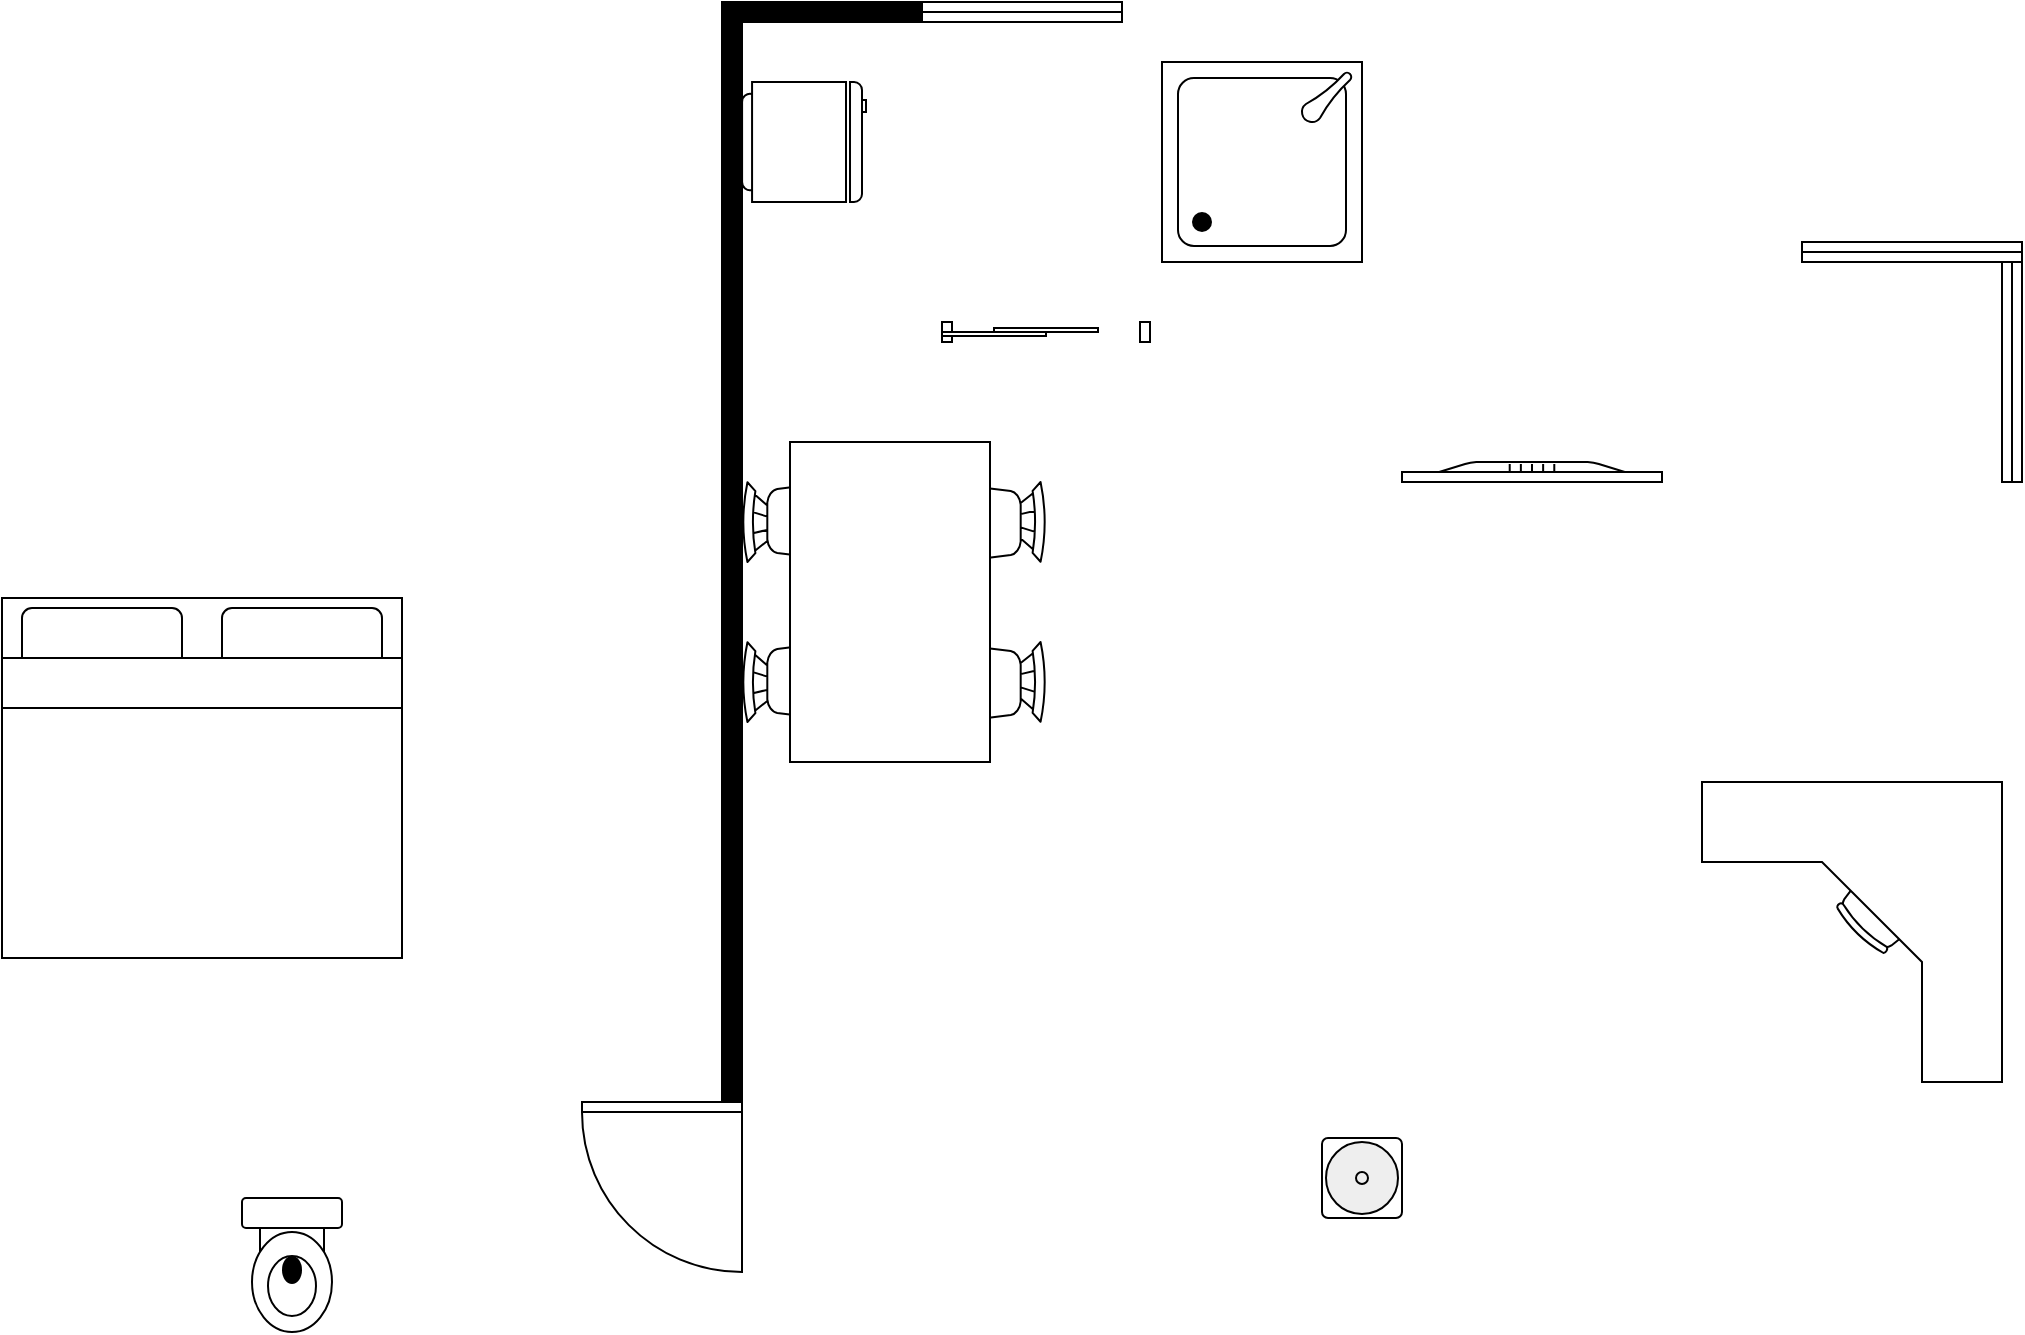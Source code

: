 <mxfile version="18.0.4" type="device" pages="2"><diagram id="E38e8dC8TsUDCVYjy-sq" name="第 1 页"><mxGraphModel dx="1929" dy="2034" grid="1" gridSize="10" guides="1" tooltips="1" connect="1" arrows="1" fold="1" page="1" pageScale="1" pageWidth="827" pageHeight="1169" math="0" shadow="0"><root><mxCell id="0"/><mxCell id="1" parent="0"/><mxCell id="Z9cHT09etPH8EI0LjQQW-15" value="" style="verticalLabelPosition=bottom;html=1;verticalAlign=top;align=center;shape=mxgraph.floorplan.wallCorner;fillColor=#000000;" vertex="1" parent="1"><mxGeometry x="280" y="-80" width="100" height="100" as="geometry"/></mxCell><mxCell id="Z9cHT09etPH8EI0LjQQW-16" value="" style="verticalLabelPosition=bottom;html=1;verticalAlign=top;align=center;shape=mxgraph.floorplan.wall;fillColor=#000000;direction=south;" vertex="1" parent="1"><mxGeometry x="280" y="20" width="10" height="450" as="geometry"/></mxCell><mxCell id="Z9cHT09etPH8EI0LjQQW-17" value="" style="verticalLabelPosition=bottom;html=1;verticalAlign=top;align=center;shape=mxgraph.floorplan.doorRight;aspect=fixed;" vertex="1" parent="1"><mxGeometry x="210" y="470" width="80" height="85" as="geometry"/></mxCell><mxCell id="Z9cHT09etPH8EI0LjQQW-18" value="" style="verticalLabelPosition=bottom;html=1;verticalAlign=top;align=center;shape=mxgraph.floorplan.window;" vertex="1" parent="1"><mxGeometry x="380" y="-80" width="100" height="10" as="geometry"/></mxCell><mxCell id="Z9cHT09etPH8EI0LjQQW-20" value="" style="verticalLabelPosition=bottom;html=1;verticalAlign=top;align=center;shape=mxgraph.floorplan.chair;shadow=0;direction=north;" vertex="1" parent="1"><mxGeometry x="290" y="240" width="52" height="40" as="geometry"/></mxCell><mxCell id="Z9cHT09etPH8EI0LjQQW-22" value="" style="verticalLabelPosition=bottom;html=1;verticalAlign=top;align=center;shape=mxgraph.floorplan.chair;shadow=0;direction=south;" vertex="1" parent="1"><mxGeometry x="390" y="240" width="52" height="40" as="geometry"/></mxCell><mxCell id="Z9cHT09etPH8EI0LjQQW-23" value="" style="verticalLabelPosition=bottom;html=1;verticalAlign=top;align=center;shape=mxgraph.floorplan.chair;shadow=0;direction=south" vertex="1" parent="1"><mxGeometry x="390" y="160" width="52" height="40" as="geometry"/></mxCell><mxCell id="Z9cHT09etPH8EI0LjQQW-27" value="" style="verticalLabelPosition=bottom;html=1;verticalAlign=top;align=center;shape=mxgraph.floorplan.chair;shadow=0;direction=north;" vertex="1" parent="1"><mxGeometry x="290" y="160" width="52" height="40" as="geometry"/></mxCell><mxCell id="Z9cHT09etPH8EI0LjQQW-26" value="" style="shape=rect;shadow=0;direction=south;" vertex="1" parent="1"><mxGeometry x="314" y="140" width="100" height="160" as="geometry"/></mxCell><mxCell id="Z9cHT09etPH8EI0LjQQW-28" value="" style="verticalLabelPosition=bottom;html=1;verticalAlign=top;align=center;shape=mxgraph.floorplan.bed_double;" vertex="1" parent="1"><mxGeometry x="-80" y="218" width="200" height="180" as="geometry"/></mxCell><mxCell id="Z9cHT09etPH8EI0LjQQW-29" value="" style="verticalLabelPosition=bottom;html=1;verticalAlign=top;align=center;shape=mxgraph.floorplan.desk_corner;direction=south;" vertex="1" parent="1"><mxGeometry x="770" y="310" width="150" height="150" as="geometry"/></mxCell><mxCell id="Z9cHT09etPH8EI0LjQQW-30" value="" style="verticalLabelPosition=bottom;html=1;verticalAlign=top;align=center;shape=mxgraph.floorplan.window;" vertex="1" parent="1"><mxGeometry x="820" y="40" width="110" height="10" as="geometry"/></mxCell><mxCell id="Z9cHT09etPH8EI0LjQQW-31" value="" style="verticalLabelPosition=bottom;html=1;verticalAlign=top;align=center;shape=mxgraph.floorplan.window;direction=south;" vertex="1" parent="1"><mxGeometry x="920" y="50" width="10" height="110" as="geometry"/></mxCell><mxCell id="Z9cHT09etPH8EI0LjQQW-32" value="" style="verticalLabelPosition=bottom;html=1;verticalAlign=top;align=center;shape=mxgraph.floorplan.refrigerator;direction=north;" vertex="1" parent="1"><mxGeometry x="290" y="-40" width="62" height="60" as="geometry"/></mxCell><mxCell id="Z9cHT09etPH8EI0LjQQW-33" value="" style="verticalLabelPosition=bottom;html=1;verticalAlign=top;align=center;shape=mxgraph.floorplan.flat_tv;" vertex="1" parent="1"><mxGeometry x="620" y="150" width="130" height="10" as="geometry"/></mxCell><mxCell id="Z9cHT09etPH8EI0LjQQW-34" value="" style="verticalLabelPosition=bottom;html=1;verticalAlign=top;align=center;shape=mxgraph.floorplan.water_cooler;" vertex="1" parent="1"><mxGeometry x="580" y="488" width="40" height="40" as="geometry"/></mxCell><mxCell id="Z9cHT09etPH8EI0LjQQW-35" value="" style="verticalLabelPosition=bottom;html=1;verticalAlign=top;align=center;shape=mxgraph.floorplan.toilet;" vertex="1" parent="1"><mxGeometry x="40" y="518" width="50" height="67" as="geometry"/></mxCell><mxCell id="Z9cHT09etPH8EI0LjQQW-36" value="" style="verticalLabelPosition=bottom;html=1;verticalAlign=top;align=center;shape=mxgraph.floorplan.shower;" vertex="1" parent="1"><mxGeometry x="500" y="-50" width="100" height="100" as="geometry"/></mxCell><mxCell id="Z9cHT09etPH8EI0LjQQW-38" value="" style="verticalLabelPosition=bottom;html=1;verticalAlign=top;align=center;shape=mxgraph.floorplan.doorSlidingGlass;dx=0.25;" vertex="1" parent="1"><mxGeometry x="390" y="80" width="104" height="10" as="geometry"/></mxCell></root></mxGraphModel></diagram><diagram id="LThgRrY1ZvDF4buTGX9q" name="第 2 页"><mxGraphModel dx="4409" dy="3332" grid="1" gridSize="10" guides="1" tooltips="1" connect="1" arrows="1" fold="1" page="1" pageScale="1" pageWidth="827" pageHeight="1169" math="0" shadow="0"><root><mxCell id="0"/><mxCell id="1" parent="0"/><mxCell id="0qK_Yc4z1AZ9iQjofAGA-1" value="&lt;font color=&quot;#333333&quot;&gt;&lt;b&gt;Huawei MA5671A&lt;/b&gt;&lt;/font&gt;" style="rounded=1;whiteSpace=wrap;html=1;strokeWidth=2;direction=east;" parent="1" vertex="1"><mxGeometry x="240" y="-40" width="120" height="60" as="geometry"/></mxCell><mxCell id="0qK_Yc4z1AZ9iQjofAGA-2" value="&lt;b&gt;TL-XDR5466 Turbo&lt;/b&gt;" style="rounded=1;whiteSpace=wrap;html=1;strokeWidth=2;direction=east;" parent="1" vertex="1"><mxGeometry x="20" y="280.33" width="120" height="60" as="geometry"/></mxCell><mxCell id="0qK_Yc4z1AZ9iQjofAGA-3" value="&lt;span&gt;&lt;b&gt;TL-WDR7650&lt;/b&gt;&lt;/span&gt;" style="rounded=1;whiteSpace=wrap;html=1;strokeWidth=2;direction=east;" parent="1" vertex="1"><mxGeometry x="20" y="120.33" width="120" height="60" as="geometry"/></mxCell><mxCell id="0qK_Yc4z1AZ9iQjofAGA-4" value="&lt;b&gt;TL-WDR7650&lt;/b&gt;" style="rounded=1;whiteSpace=wrap;html=1;strokeWidth=2;direction=east;" parent="1" vertex="1"><mxGeometry x="-200" y="280" width="120" height="60" as="geometry"/></mxCell><mxCell id="0qK_Yc4z1AZ9iQjofAGA-5" value="&lt;b&gt;TL-SH1005&lt;/b&gt;" style="rounded=1;whiteSpace=wrap;html=1;strokeWidth=2;direction=east;" parent="1" vertex="1"><mxGeometry x="240" y="600" width="120" height="60" as="geometry"/></mxCell><mxCell id="0qK_Yc4z1AZ9iQjofAGA-8" value="&lt;font color=&quot;#ea6b66&quot;&gt;&lt;b&gt;Switch, Mesh AP&lt;/b&gt;&lt;/font&gt;" style="text;html=1;strokeColor=none;fillColor=none;align=center;verticalAlign=middle;whiteSpace=wrap;rounded=0;direction=east;" parent="1" vertex="1"><mxGeometry x="37.5" y="280.33" width="100" height="20" as="geometry"/></mxCell><mxCell id="0qK_Yc4z1AZ9iQjofAGA-9" value="&lt;font color=&quot;#ea6b66&quot;&gt;&lt;b&gt;Mesh AP&lt;/b&gt;&lt;/font&gt;" style="text;html=1;strokeColor=none;fillColor=none;align=center;verticalAlign=middle;whiteSpace=wrap;rounded=0;direction=east;" parent="1" vertex="1"><mxGeometry x="-140" y="280.33" width="60" height="20" as="geometry"/></mxCell><mxCell id="0qK_Yc4z1AZ9iQjofAGA-10" value="WiFi6&lt;br&gt;2.4Gbps" style="text;html=1;strokeColor=#7EA6E0;fillColor=none;align=left;verticalAlign=middle;whiteSpace=wrap;rounded=1;fontFamily=Helvetica;strokeWidth=2;direction=east;" parent="1" vertex="1"><mxGeometry x="50" y="249.38" width="50" height="30.63" as="geometry"/></mxCell><mxCell id="0qK_Yc4z1AZ9iQjofAGA-12" value="&lt;font style=&quot;font-size: 11px&quot;&gt;WIFI5&lt;br style=&quot;font-size: 11px&quot;&gt;866Mbps&lt;/font&gt;" style="text;html=1;strokeColor=#7EA6E0;fillColor=none;align=left;verticalAlign=middle;whiteSpace=wrap;rounded=1;fontFamily=Helvetica;strokeWidth=2;direction=east;" parent="1" vertex="1"><mxGeometry x="-167.5" y="249.07" width="55" height="30.63" as="geometry"/></mxCell><mxCell id="0qK_Yc4z1AZ9iQjofAGA-13" value="" style="sketch=0;pointerEvents=1;shadow=0;dashed=0;html=1;strokeColor=#7EA6E0;fillColor=#7EA6E0;aspect=fixed;labelPosition=center;verticalLabelPosition=bottom;verticalAlign=top;align=center;outlineConnect=0;shape=mxgraph.vvd.wi_fi;fontColor=#FFB570;direction=north;strokeWidth=1;" parent="1" vertex="1"><mxGeometry x="-197.5" y="250.01" width="30" height="30" as="geometry"/></mxCell><mxCell id="0qK_Yc4z1AZ9iQjofAGA-15" value="&lt;font color=&quot;#ea6b66&quot;&gt;&lt;b&gt;Mesh AP&lt;/b&gt;&lt;/font&gt;" style="text;html=1;strokeColor=none;fillColor=none;align=center;verticalAlign=middle;whiteSpace=wrap;rounded=0;direction=east;" parent="1" vertex="1"><mxGeometry x="82.5" y="120.33" width="55" height="20" as="geometry"/></mxCell><mxCell id="0qK_Yc4z1AZ9iQjofAGA-16" value="&lt;font color=&quot;#ea6b66&quot;&gt;&lt;b&gt;2.5Gbps Switch&lt;/b&gt;&lt;/font&gt;" style="text;html=1;strokeColor=none;fillColor=none;align=center;verticalAlign=middle;whiteSpace=wrap;rounded=0;direction=east;" parent="1" vertex="1"><mxGeometry x="265" y="600" width="95" height="20" as="geometry"/></mxCell><mxCell id="0qK_Yc4z1AZ9iQjofAGA-21" value="&lt;font style=&quot;font-size: 11px&quot;&gt;WIFI5&lt;br style=&quot;font-size: 11px&quot;&gt;866Mbps&lt;/font&gt;" style="text;html=1;strokeColor=#7EA6E0;fillColor=none;align=left;verticalAlign=middle;whiteSpace=wrap;rounded=1;fontFamily=Helvetica;strokeWidth=2;direction=east;" parent="1" vertex="1"><mxGeometry x="50" y="89.07" width="55" height="30.63" as="geometry"/></mxCell><mxCell id="0qK_Yc4z1AZ9iQjofAGA-22" value="" style="sketch=0;pointerEvents=1;shadow=0;dashed=0;html=1;strokeColor=#7EA6E0;fillColor=#7EA6E0;aspect=fixed;labelPosition=center;verticalLabelPosition=bottom;verticalAlign=top;align=center;outlineConnect=0;shape=mxgraph.vvd.wi_fi;fontColor=#FFB570;direction=north;strokeWidth=1;" parent="1" vertex="1"><mxGeometry x="20" y="250.01" width="30" height="30" as="geometry"/></mxCell><mxCell id="0qK_Yc4z1AZ9iQjofAGA-23" value="" style="sketch=0;pointerEvents=1;shadow=0;dashed=0;html=1;strokeColor=#7EA6E0;fillColor=#7EA6E0;aspect=fixed;labelPosition=center;verticalLabelPosition=bottom;verticalAlign=top;align=center;outlineConnect=0;shape=mxgraph.vvd.wi_fi;fontColor=#FFB570;direction=north;strokeWidth=1;" parent="1" vertex="1"><mxGeometry x="20" y="90.33" width="30" height="30" as="geometry"/></mxCell><mxCell id="0qK_Yc4z1AZ9iQjofAGA-27" value="2.5Gbps" style="text;html=1;strokeColor=#67AB9F;fillColor=none;align=center;verticalAlign=middle;whiteSpace=wrap;rounded=1;fontFamily=Helvetica;strokeWidth=2;direction=east;" parent="1" vertex="1"><mxGeometry x="275" y="540" width="50" height="20" as="geometry"/></mxCell><mxCell id="0qK_Yc4z1AZ9iQjofAGA-28" value="" style="endArrow=none;startArrow=classic;html=1;rounded=0;exitX=0.5;exitY=0;exitDx=0;exitDy=0;entryX=0.5;entryY=1;entryDx=0;entryDy=0;strokeColor=#67AB9F;strokeWidth=2;" parent="1" source="0qK_Yc4z1AZ9iQjofAGA-5" target="0qK_Yc4z1AZ9iQjofAGA-27" edge="1"><mxGeometry width="50" height="50" relative="1" as="geometry"><mxPoint x="300" y="600" as="sourcePoint"/><mxPoint x="300" y="500" as="targetPoint"/></mxGeometry></mxCell><mxCell id="0qK_Yc4z1AZ9iQjofAGA-29" value="" style="endArrow=classic;startArrow=none;html=1;rounded=0;fontSize=11;fontColor=#000000;strokeColor=#67AB9F;strokeWidth=2;jumpSize=8;" parent="1" source="0qK_Yc4z1AZ9iQjofAGA-30" edge="1"><mxGeometry width="50" height="50" relative="1" as="geometry"><mxPoint x="360" y="630" as="sourcePoint"/><mxPoint x="457.5" y="630" as="targetPoint"/></mxGeometry></mxCell><mxCell id="0qK_Yc4z1AZ9iQjofAGA-30" value="2.5Gbps" style="text;html=1;strokeColor=#67AB9F;fillColor=none;align=center;verticalAlign=middle;whiteSpace=wrap;rounded=1;fontFamily=Helvetica;strokeWidth=2;direction=east;" parent="1" vertex="1"><mxGeometry x="385" y="620" width="50" height="20" as="geometry"/></mxCell><mxCell id="0qK_Yc4z1AZ9iQjofAGA-31" value="" style="endArrow=none;startArrow=classic;html=1;rounded=0;fontSize=11;fontColor=#000000;strokeColor=#67AB9F;strokeWidth=2;jumpSize=8;entryX=0;entryY=0.5;entryDx=0;entryDy=0;exitX=0;exitY=0.5;exitDx=0;exitDy=0;" parent="1" target="0qK_Yc4z1AZ9iQjofAGA-30" edge="1"><mxGeometry width="50" height="50" relative="1" as="geometry"><mxPoint x="360" y="630" as="sourcePoint"/><mxPoint x="457.5" y="630" as="targetPoint"/></mxGeometry></mxCell><mxCell id="0qK_Yc4z1AZ9iQjofAGA-32" value="" style="endArrow=classic;startArrow=none;html=1;rounded=0;fontSize=11;fontColor=#000000;strokeColor=#67AB9F;strokeWidth=2;jumpSize=8;entryX=0;entryY=0.5;entryDx=0;entryDy=0;exitX=1;exitY=0.5;exitDx=0;exitDy=0;" parent="1" source="0qK_Yc4z1AZ9iQjofAGA-33" target="0qK_Yc4z1AZ9iQjofAGA-5" edge="1"><mxGeometry width="50" height="50" relative="1" as="geometry"><mxPoint x="150" y="650" as="sourcePoint"/><mxPoint x="200" y="600" as="targetPoint"/></mxGeometry></mxCell><mxCell id="0qK_Yc4z1AZ9iQjofAGA-33" value="2.5Gbps" style="text;html=1;strokeColor=#67AB9F;fillColor=none;align=center;verticalAlign=middle;whiteSpace=wrap;rounded=1;fontFamily=Helvetica;strokeWidth=2;direction=east;" parent="1" vertex="1"><mxGeometry x="165" y="620" width="50" height="20" as="geometry"/></mxCell><mxCell id="0qK_Yc4z1AZ9iQjofAGA-34" value="" style="endArrow=none;startArrow=classic;html=1;rounded=0;fontSize=11;fontColor=#000000;strokeColor=#67AB9F;strokeWidth=2;jumpSize=8;entryX=0;entryY=0.5;entryDx=0;entryDy=0;exitX=1;exitY=0.5;exitDx=0;exitDy=0;" parent="1" target="0qK_Yc4z1AZ9iQjofAGA-33" edge="1"><mxGeometry width="50" height="50" relative="1" as="geometry"><mxPoint x="140" y="630" as="sourcePoint"/><mxPoint x="240" y="630" as="targetPoint"/></mxGeometry></mxCell><mxCell id="0qK_Yc4z1AZ9iQjofAGA-35" value="" style="rounded=1;whiteSpace=wrap;html=1;shadow=0;glass=0;sketch=0;fontSize=11;fontColor=#000000;strokeColor=#000000;strokeWidth=2;fillColor=none;" parent="1" vertex="1"><mxGeometry x="-220" y="532.5" width="357.5" height="167.5" as="geometry"/></mxCell><mxCell id="0qK_Yc4z1AZ9iQjofAGA-36" value="H/W" style="swimlane;fontStyle=1;childLayout=stackLayout;horizontal=1;startSize=30;horizontalStack=0;resizeParent=1;resizeParentMax=0;resizeLast=0;collapsible=1;marginBottom=0;rounded=1;strokeWidth=2;" parent="1" vertex="1"><mxGeometry x="-210" y="540" width="160" height="150" as="geometry"><mxRectangle x="-160" y="360" width="60" height="30" as="alternateBounds"/></mxGeometry></mxCell><mxCell id="0qK_Yc4z1AZ9iQjofAGA-37" value="CPU: J4125(4C4T)" style="text;strokeColor=none;fillColor=none;align=left;verticalAlign=middle;spacingLeft=4;spacingRight=4;overflow=hidden;points=[[0,0.5],[1,0.5]];portConstraint=eastwest;rotatable=0;fontStyle=1" parent="0qK_Yc4z1AZ9iQjofAGA-36" vertex="1"><mxGeometry y="30" width="160" height="30" as="geometry"/></mxCell><mxCell id="0qK_Yc4z1AZ9iQjofAGA-38" value="RAM: 8GB" style="text;strokeColor=none;fillColor=none;align=left;verticalAlign=middle;spacingLeft=4;spacingRight=4;overflow=hidden;points=[[0,0.5],[1,0.5]];portConstraint=eastwest;rotatable=0;fontStyle=1" parent="0qK_Yc4z1AZ9iQjofAGA-36" vertex="1"><mxGeometry y="60" width="160" height="30" as="geometry"/></mxCell><mxCell id="0qK_Yc4z1AZ9iQjofAGA-39" value="SDD: Optane 16G" style="text;strokeColor=none;fillColor=none;align=left;verticalAlign=middle;spacingLeft=4;spacingRight=4;overflow=hidden;points=[[0,0.5],[1,0.5]];portConstraint=eastwest;rotatable=0;fontStyle=1" parent="0qK_Yc4z1AZ9iQjofAGA-36" vertex="1"><mxGeometry y="90" width="160" height="30" as="geometry"/></mxCell><mxCell id="0qK_Yc4z1AZ9iQjofAGA-40" value="HDD: WD 4T + 4T (RAID0)" style="text;strokeColor=none;fillColor=none;align=left;verticalAlign=middle;spacingLeft=4;spacingRight=4;overflow=hidden;points=[[0,0.5],[1,0.5]];portConstraint=eastwest;rotatable=0;rounded=1;fontStyle=1" parent="0qK_Yc4z1AZ9iQjofAGA-36" vertex="1"><mxGeometry y="120" width="160" height="30" as="geometry"/></mxCell><mxCell id="0qK_Yc4z1AZ9iQjofAGA-41" value="S/W" style="swimlane;fontStyle=1;childLayout=stackLayout;horizontal=1;startSize=30;horizontalStack=0;resizeParent=1;resizeParentMax=0;resizeLast=0;collapsible=1;marginBottom=0;rounded=1;strokeWidth=2;" parent="1" vertex="1"><mxGeometry x="-30" y="540" width="160" height="90" as="geometry"><mxRectangle x="-160" y="360" width="60" height="30" as="alternateBounds"/></mxGeometry></mxCell><mxCell id="0qK_Yc4z1AZ9iQjofAGA-42" value="OS: TrueNAS SCALE" style="text;strokeColor=none;fillColor=none;align=left;verticalAlign=middle;spacingLeft=4;spacingRight=4;overflow=hidden;points=[[0,0.5],[1,0.5]];portConstraint=eastwest;rotatable=0;fontStyle=1" parent="0qK_Yc4z1AZ9iQjofAGA-41" vertex="1"><mxGeometry y="30" width="160" height="30" as="geometry"/></mxCell><mxCell id="0qK_Yc4z1AZ9iQjofAGA-43" value="Docker: qBittorrent" style="text;strokeColor=none;fillColor=none;align=left;verticalAlign=middle;spacingLeft=4;spacingRight=4;overflow=hidden;points=[[0,0.5],[1,0.5]];portConstraint=eastwest;rotatable=0;fontStyle=1" parent="0qK_Yc4z1AZ9iQjofAGA-41" vertex="1"><mxGeometry y="60" width="160" height="30" as="geometry"/></mxCell><mxCell id="0qK_Yc4z1AZ9iQjofAGA-44" value="&lt;font color=&quot;#ff6666&quot; style=&quot;font-size: 20px&quot;&gt;&lt;b&gt;▲100Mbps&amp;nbsp;&lt;/b&gt;&lt;span&gt;&lt;b&gt;▼1500M&lt;/b&gt;&lt;/span&gt;&lt;b&gt;bps&lt;/b&gt;&lt;/font&gt;" style="text;html=1;strokeColor=none;fillColor=none;align=center;verticalAlign=middle;whiteSpace=wrap;rounded=0;" parent="1" vertex="1"><mxGeometry x="375" y="-20" width="235" height="20" as="geometry"/></mxCell><mxCell id="0qK_Yc4z1AZ9iQjofAGA-45" value="" style="rounded=1;whiteSpace=wrap;html=1;shadow=0;glass=0;sketch=0;fontSize=11;fontColor=#000000;strokeColor=#000000;strokeWidth=2;fillColor=none;" parent="1" vertex="1"><mxGeometry x="457.5" y="532.5" width="357.5" height="167.5" as="geometry"/></mxCell><mxCell id="0qK_Yc4z1AZ9iQjofAGA-46" value="H/W" style="swimlane;fontStyle=1;childLayout=stackLayout;horizontal=1;startSize=30;horizontalStack=0;resizeParent=1;resizeParentMax=0;resizeLast=0;collapsible=1;marginBottom=0;rounded=1;strokeWidth=2;" parent="1" vertex="1"><mxGeometry x="467.5" y="540" width="160" height="150" as="geometry"><mxRectangle x="467.5" y="360" width="60" height="30" as="alternateBounds"/></mxGeometry></mxCell><mxCell id="0qK_Yc4z1AZ9iQjofAGA-47" value="Product: NUC11PAHi5" style="text;strokeColor=none;fillColor=none;align=left;verticalAlign=middle;spacingLeft=4;spacingRight=4;overflow=hidden;points=[[0,0.5],[1,0.5]];portConstraint=eastwest;rotatable=0;rounded=1;fontColor=#000000;fontStyle=1" parent="0qK_Yc4z1AZ9iQjofAGA-46" vertex="1"><mxGeometry y="30" width="160" height="30" as="geometry"/></mxCell><mxCell id="0qK_Yc4z1AZ9iQjofAGA-48" value="CPU: i5-1135G7(4C8T)" style="text;strokeColor=none;fillColor=none;align=left;verticalAlign=middle;spacingLeft=4;spacingRight=4;overflow=hidden;points=[[0,0.5],[1,0.5]];portConstraint=eastwest;rotatable=0;fontStyle=1" parent="0qK_Yc4z1AZ9iQjofAGA-46" vertex="1"><mxGeometry y="60" width="160" height="30" as="geometry"/></mxCell><mxCell id="0qK_Yc4z1AZ9iQjofAGA-49" value="RAM: 32GB" style="text;strokeColor=none;fillColor=none;align=left;verticalAlign=middle;spacingLeft=4;spacingRight=4;overflow=hidden;points=[[0,0.5],[1,0.5]];portConstraint=eastwest;rotatable=0;fontStyle=1" parent="0qK_Yc4z1AZ9iQjofAGA-46" vertex="1"><mxGeometry y="90" width="160" height="30" as="geometry"/></mxCell><mxCell id="0qK_Yc4z1AZ9iQjofAGA-50" value="SDD: MX500 2TB" style="text;strokeColor=none;fillColor=none;align=left;verticalAlign=middle;spacingLeft=4;spacingRight=4;overflow=hidden;points=[[0,0.5],[1,0.5]];portConstraint=eastwest;rotatable=0;fontStyle=1" parent="0qK_Yc4z1AZ9iQjofAGA-46" vertex="1"><mxGeometry y="120" width="160" height="30" as="geometry"/></mxCell><mxCell id="0qK_Yc4z1AZ9iQjofAGA-51" value="S/W" style="swimlane;fontStyle=1;childLayout=stackLayout;horizontal=1;startSize=30;horizontalStack=0;resizeParent=1;resizeParentMax=0;resizeLast=0;collapsible=1;marginBottom=0;rounded=1;strokeWidth=2;" parent="1" vertex="1"><mxGeometry x="647.5" y="540" width="160" height="120" as="geometry"><mxRectangle x="647.5" y="360" width="60" height="30" as="alternateBounds"/></mxGeometry></mxCell><mxCell id="0qK_Yc4z1AZ9iQjofAGA-52" value="OS: Unraid" style="text;strokeColor=none;fillColor=none;align=left;verticalAlign=middle;spacingLeft=4;spacingRight=4;overflow=hidden;points=[[0,0.5],[1,0.5]];portConstraint=eastwest;rotatable=0;fontStyle=1" parent="0qK_Yc4z1AZ9iQjofAGA-51" vertex="1"><mxGeometry y="30" width="160" height="30" as="geometry"/></mxCell><mxCell id="0qK_Yc4z1AZ9iQjofAGA-53" value="Docker: ..." style="text;strokeColor=none;fillColor=none;align=left;verticalAlign=middle;spacingLeft=4;spacingRight=4;overflow=hidden;points=[[0,0.5],[1,0.5]];portConstraint=eastwest;rotatable=0;fontStyle=1" parent="0qK_Yc4z1AZ9iQjofAGA-51" vertex="1"><mxGeometry y="60" width="160" height="30" as="geometry"/></mxCell><mxCell id="0qK_Yc4z1AZ9iQjofAGA-54" value="VM: OpenWRT, Ubuntu, ..." style="text;strokeColor=none;fillColor=none;align=left;verticalAlign=middle;spacingLeft=4;spacingRight=4;overflow=hidden;points=[[0,0.5],[1,0.5]];portConstraint=eastwest;rotatable=0;rounded=1;fontColor=#000000;fontStyle=1" parent="0qK_Yc4z1AZ9iQjofAGA-51" vertex="1"><mxGeometry y="90" width="160" height="30" as="geometry"/></mxCell><mxCell id="0qK_Yc4z1AZ9iQjofAGA-55" value="&lt;span&gt;&lt;b&gt;PC&lt;/b&gt;&lt;/span&gt;" style="rounded=1;whiteSpace=wrap;html=1;strokeWidth=2;direction=east;" parent="1" vertex="1"><mxGeometry x="300" y="760.0" width="120" height="60" as="geometry"/></mxCell><mxCell id="0qK_Yc4z1AZ9iQjofAGA-56" value="" style="rounded=1;whiteSpace=wrap;html=1;shadow=0;glass=0;sketch=0;fontSize=11;fontColor=#000000;strokeColor=#000000;strokeWidth=2;fillColor=none;dashed=1;" parent="1" vertex="1"><mxGeometry x="457.5" y="720" width="357.5" height="110" as="geometry"/></mxCell><mxCell id="0qK_Yc4z1AZ9iQjofAGA-57" value="H/W" style="swimlane;fontStyle=1;childLayout=stackLayout;horizontal=1;startSize=30;horizontalStack=0;resizeParent=1;resizeParentMax=0;resizeLast=0;collapsible=1;marginBottom=0;rounded=1;strokeWidth=2;dashed=1;" parent="1" vertex="1"><mxGeometry x="467.5" y="727.5" width="160" height="90" as="geometry"><mxRectangle x="467.5" y="360" width="60" height="30" as="alternateBounds"/></mxGeometry></mxCell><mxCell id="0qK_Yc4z1AZ9iQjofAGA-58" value="CPU: i5-1135G7" style="text;strokeColor=none;fillColor=none;align=left;verticalAlign=middle;spacingLeft=4;spacingRight=4;overflow=hidden;points=[[0,0.5],[1,0.5]];portConstraint=eastwest;rotatable=0;fontStyle=1" parent="0qK_Yc4z1AZ9iQjofAGA-57" vertex="1"><mxGeometry y="30" width="160" height="30" as="geometry"/></mxCell><mxCell id="0qK_Yc4z1AZ9iQjofAGA-59" value="RAM: 8GB" style="text;strokeColor=none;fillColor=none;align=left;verticalAlign=middle;spacingLeft=4;spacingRight=4;overflow=hidden;points=[[0,0.5],[1,0.5]];portConstraint=eastwest;rotatable=0;fontStyle=1" parent="0qK_Yc4z1AZ9iQjofAGA-57" vertex="1"><mxGeometry y="60" width="160" height="30" as="geometry"/></mxCell><mxCell id="0qK_Yc4z1AZ9iQjofAGA-60" value="S/W" style="swimlane;fontStyle=1;childLayout=stackLayout;horizontal=1;startSize=30;horizontalStack=0;resizeParent=1;resizeParentMax=0;resizeLast=0;collapsible=1;marginBottom=0;rounded=1;dashed=1;strokeWidth=2;" parent="1" vertex="1"><mxGeometry x="647.5" y="727.5" width="160" height="60" as="geometry"><mxRectangle x="647.5" y="360" width="60" height="30" as="alternateBounds"/></mxGeometry></mxCell><mxCell id="0qK_Yc4z1AZ9iQjofAGA-61" value="OS: OpenWRT" style="text;strokeColor=none;fillColor=none;align=left;verticalAlign=middle;spacingLeft=4;spacingRight=4;overflow=hidden;points=[[0,0.5],[1,0.5]];portConstraint=eastwest;rotatable=0;fontStyle=1" parent="0qK_Yc4z1AZ9iQjofAGA-60" vertex="1"><mxGeometry y="30" width="160" height="30" as="geometry"/></mxCell><mxCell id="0qK_Yc4z1AZ9iQjofAGA-62" value="" style="endArrow=classic;startArrow=none;html=1;rounded=0;exitX=0.5;exitY=0;exitDx=0;exitDy=0;entryX=0.5;entryY=1;entryDx=0;entryDy=0;strokeColor=#67AB9F;strokeWidth=2;" parent="1" source="0qK_Yc4z1AZ9iQjofAGA-63" edge="1"><mxGeometry width="50" height="50" relative="1" as="geometry"><mxPoint x="315" y="690" as="sourcePoint"/><mxPoint x="255" y="660" as="targetPoint"/></mxGeometry></mxCell><mxCell id="0qK_Yc4z1AZ9iQjofAGA-63" value="1Gbps" style="text;html=1;strokeColor=#67AB9F;fillColor=none;align=center;verticalAlign=middle;whiteSpace=wrap;rounded=1;fontFamily=Helvetica;strokeWidth=2;direction=east;" parent="1" vertex="1"><mxGeometry x="230" y="700" width="50" height="20" as="geometry"/></mxCell><mxCell id="0qK_Yc4z1AZ9iQjofAGA-64" value="" style="endArrow=none;startArrow=classic;html=1;rounded=0;exitX=0.5;exitY=0;exitDx=0;exitDy=0;entryX=0.5;entryY=1;entryDx=0;entryDy=0;strokeColor=#67AB9F;strokeWidth=2;" parent="1" target="0qK_Yc4z1AZ9iQjofAGA-63" edge="1"><mxGeometry width="50" height="50" relative="1" as="geometry"><mxPoint x="255" y="760" as="sourcePoint"/><mxPoint x="255" y="660" as="targetPoint"/></mxGeometry></mxCell><mxCell id="0qK_Yc4z1AZ9iQjofAGA-65" value="&lt;b&gt;&lt;font color=&quot;#ff8000&quot; style=&quot;font-size: 14px&quot;&gt;10.1.1.2&lt;/font&gt;&lt;/b&gt;" style="text;html=1;strokeColor=none;fillColor=none;align=center;verticalAlign=middle;whiteSpace=wrap;rounded=0;direction=east;" parent="1" vertex="1"><mxGeometry x="740" y="810" width="57.5" height="20" as="geometry"/></mxCell><mxCell id="0qK_Yc4z1AZ9iQjofAGA-66" value="&lt;b&gt;&lt;font color=&quot;#ff8000&quot; style=&quot;font-size: 14px&quot;&gt;10.1.1.11&lt;/font&gt;&lt;/b&gt;" style="text;html=1;strokeColor=none;fillColor=none;align=center;verticalAlign=middle;whiteSpace=wrap;rounded=0;direction=east;" parent="1" vertex="1"><mxGeometry x="62.5" y="680" width="57.5" height="20" as="geometry"/></mxCell><mxCell id="0qK_Yc4z1AZ9iQjofAGA-67" value="&lt;b&gt;&lt;font color=&quot;#ff8000&quot; style=&quot;font-size: 14px&quot;&gt;10.1.1.1&lt;/font&gt;&lt;/b&gt;" style="text;html=1;strokeColor=none;fillColor=none;align=center;verticalAlign=middle;whiteSpace=wrap;rounded=0;direction=east;" parent="1" vertex="1"><mxGeometry x="77.5" y="320" width="57.5" height="20" as="geometry"/></mxCell><mxCell id="0qK_Yc4z1AZ9iQjofAGA-68" value="&lt;b&gt;&lt;font color=&quot;#ff8000&quot; style=&quot;font-size: 14px&quot;&gt;10.1.1.12&lt;/font&gt;&lt;/b&gt;" style="text;html=1;strokeColor=none;fillColor=none;align=center;verticalAlign=middle;whiteSpace=wrap;rounded=0;direction=east;" parent="1" vertex="1"><mxGeometry x="740" y="680" width="57.5" height="20" as="geometry"/></mxCell><mxCell id="0qK_Yc4z1AZ9iQjofAGA-69" value="" style="endArrow=classic;startArrow=none;html=1;rounded=0;exitX=0.5;exitY=0;exitDx=0;exitDy=0;entryX=0.5;entryY=1;entryDx=0;entryDy=0;strokeColor=#67AB9F;strokeWidth=2;" parent="1" source="0qK_Yc4z1AZ9iQjofAGA-70" edge="1"><mxGeometry width="50" height="50" relative="1" as="geometry"><mxPoint x="410" y="690" as="sourcePoint"/><mxPoint x="350" y="660" as="targetPoint"/></mxGeometry></mxCell><mxCell id="0qK_Yc4z1AZ9iQjofAGA-70" value="2.5Gbps" style="text;html=1;strokeColor=#67AB9F;fillColor=none;align=center;verticalAlign=middle;whiteSpace=wrap;rounded=1;fontFamily=Helvetica;strokeWidth=2;direction=east;" parent="1" vertex="1"><mxGeometry x="325" y="700" width="50" height="20" as="geometry"/></mxCell><mxCell id="0qK_Yc4z1AZ9iQjofAGA-71" value="" style="endArrow=none;startArrow=classic;html=1;rounded=0;exitX=0.5;exitY=0;exitDx=0;exitDy=0;entryX=0.5;entryY=1;entryDx=0;entryDy=0;strokeColor=#67AB9F;strokeWidth=2;" parent="1" target="0qK_Yc4z1AZ9iQjofAGA-70" edge="1"><mxGeometry width="50" height="50" relative="1" as="geometry"><mxPoint x="350" y="760" as="sourcePoint"/><mxPoint x="350" y="660" as="targetPoint"/></mxGeometry></mxCell><mxCell id="0qK_Yc4z1AZ9iQjofAGA-72" value="&lt;b&gt;HW-AX3Pro&lt;/b&gt;" style="rounded=1;whiteSpace=wrap;html=1;strokeWidth=2;direction=east;" parent="1" vertex="1"><mxGeometry x="155" y="760.0" width="120" height="60" as="geometry"/></mxCell><mxCell id="0qK_Yc4z1AZ9iQjofAGA-73" value="&lt;font color=&quot;#ea6b66&quot;&gt;&lt;b&gt;AP&lt;/b&gt;&lt;/font&gt;" style="text;html=1;strokeColor=none;fillColor=none;align=center;verticalAlign=middle;whiteSpace=wrap;rounded=0;direction=east;" parent="1" vertex="1"><mxGeometry x="255" y="760.33" width="20" height="20" as="geometry"/></mxCell><mxCell id="0qK_Yc4z1AZ9iQjofAGA-74" value="&lt;font style=&quot;font-size: 11px&quot;&gt;WIFI6&lt;br style=&quot;font-size: 11px&quot;&gt;2.4Gbps&lt;/font&gt;" style="text;html=1;strokeColor=#7EA6E0;fillColor=none;align=left;verticalAlign=middle;whiteSpace=wrap;rounded=1;fontFamily=Helvetica;strokeWidth=2;direction=east;" parent="1" vertex="1"><mxGeometry x="187.5" y="729.07" width="55" height="30.63" as="geometry"/></mxCell><mxCell id="0qK_Yc4z1AZ9iQjofAGA-75" value="" style="sketch=0;pointerEvents=1;shadow=0;dashed=0;html=1;strokeColor=#7EA6E0;fillColor=#7EA6E0;aspect=fixed;labelPosition=center;verticalLabelPosition=bottom;verticalAlign=top;align=center;outlineConnect=0;shape=mxgraph.vvd.wi_fi;fontColor=#FFB570;direction=north;strokeWidth=1;" parent="1" vertex="1"><mxGeometry x="157.5" y="730.01" width="30" height="30" as="geometry"/></mxCell><mxCell id="0qK_Yc4z1AZ9iQjofAGA-76" value="&lt;b&gt;&lt;font style=&quot;font-size: 18px&quot;&gt;Data Link:&lt;/font&gt;&lt;/b&gt;" style="text;whiteSpace=wrap;html=1;fontSize=14;fontColor=#FF8000;" parent="1" vertex="1"><mxGeometry x="-220" y="750" width="130" height="30" as="geometry"/></mxCell><mxCell id="0qK_Yc4z1AZ9iQjofAGA-77" value="Device" style="rounded=1;whiteSpace=wrap;html=1;fontSize=14;fontColor=#FF8000;strokeWidth=2;" parent="1" vertex="1"><mxGeometry x="-220" y="780.33" width="50" height="29.67" as="geometry"/></mxCell><mxCell id="0qK_Yc4z1AZ9iQjofAGA-78" value="10.1.1.2" style="rounded=1;whiteSpace=wrap;html=1;fontSize=14;fontColor=#FF8000;strokeWidth=2;" parent="1" vertex="1"><mxGeometry x="-140" y="780.33" width="60" height="29.67" as="geometry"/></mxCell><mxCell id="0qK_Yc4z1AZ9iQjofAGA-79" value="10.1.1.1" style="rounded=1;whiteSpace=wrap;html=1;fontSize=14;fontColor=#FF8000;strokeWidth=2;" parent="1" vertex="1"><mxGeometry x="-50" y="780.33" width="60" height="29.67" as="geometry"/></mxCell><mxCell id="0qK_Yc4z1AZ9iQjofAGA-80" value="" style="endArrow=classic;startArrow=classic;html=1;rounded=0;fontSize=14;fontColor=#FF8000;exitX=1;exitY=0.5;exitDx=0;exitDy=0;entryX=0;entryY=0.5;entryDx=0;entryDy=0;" parent="1" source="0qK_Yc4z1AZ9iQjofAGA-77" target="0qK_Yc4z1AZ9iQjofAGA-78" edge="1"><mxGeometry width="50" height="50" relative="1" as="geometry"><mxPoint x="-150" y="777.5" as="sourcePoint"/><mxPoint x="-100" y="727.5" as="targetPoint"/></mxGeometry></mxCell><mxCell id="0qK_Yc4z1AZ9iQjofAGA-81" value="" style="endArrow=classic;startArrow=classic;html=1;rounded=0;fontSize=14;fontColor=#FF8000;exitX=1;exitY=0.5;exitDx=0;exitDy=0;entryX=0;entryY=0.5;entryDx=0;entryDy=0;" parent="1" edge="1"><mxGeometry width="50" height="50" relative="1" as="geometry"><mxPoint x="-80" y="794.955" as="sourcePoint"/><mxPoint x="-50" y="794.955" as="targetPoint"/></mxGeometry></mxCell><mxCell id="0qK_Yc4z1AZ9iQjofAGA-82" value="Internet" style="rounded=1;whiteSpace=wrap;html=1;fontSize=14;fontColor=#FF8000;strokeWidth=2;" parent="1" vertex="1"><mxGeometry x="40" y="780.33" width="60" height="29.67" as="geometry"/></mxCell><mxCell id="0qK_Yc4z1AZ9iQjofAGA-83" value="" style="endArrow=classic;startArrow=classic;html=1;rounded=0;fontSize=14;fontColor=#FF8000;exitX=1;exitY=0.5;exitDx=0;exitDy=0;entryX=0;entryY=0.5;entryDx=0;entryDy=0;" parent="1" edge="1"><mxGeometry width="50" height="50" relative="1" as="geometry"><mxPoint x="10" y="794.915" as="sourcePoint"/><mxPoint x="40" y="794.915" as="targetPoint"/></mxGeometry></mxCell><mxCell id="0qK_Yc4z1AZ9iQjofAGA-84" value="" style="rounded=1;whiteSpace=wrap;html=1;shadow=0;glass=0;sketch=0;fontSize=11;fontColor=#000000;strokeColor=#000000;strokeWidth=2;fillColor=none;" parent="1" vertex="1"><mxGeometry x="152.5" y="920" width="357.5" height="167.5" as="geometry"/></mxCell><mxCell id="0qK_Yc4z1AZ9iQjofAGA-85" value="H/W" style="swimlane;fontStyle=1;childLayout=stackLayout;horizontal=1;startSize=30;horizontalStack=0;resizeParent=1;resizeParentMax=0;resizeLast=0;collapsible=1;marginBottom=0;rounded=1;strokeWidth=2;" parent="1" vertex="1"><mxGeometry x="162.5" y="927.5" width="160" height="150" as="geometry"><mxRectangle x="467.5" y="360" width="60" height="30" as="alternateBounds"/></mxGeometry></mxCell><mxCell id="0qK_Yc4z1AZ9iQjofAGA-86" value="Product: Lenovo M93p" style="text;strokeColor=none;fillColor=none;align=left;verticalAlign=middle;spacingLeft=4;spacingRight=4;overflow=hidden;points=[[0,0.5],[1,0.5]];portConstraint=eastwest;rotatable=0;rounded=1;fontColor=#000000;fontStyle=1" parent="0qK_Yc4z1AZ9iQjofAGA-85" vertex="1"><mxGeometry y="30" width="160" height="30" as="geometry"/></mxCell><mxCell id="0qK_Yc4z1AZ9iQjofAGA-87" value="CPU: i3-4130(2C4T)" style="text;strokeColor=none;fillColor=none;align=left;verticalAlign=middle;spacingLeft=4;spacingRight=4;overflow=hidden;points=[[0,0.5],[1,0.5]];portConstraint=eastwest;rotatable=0;fontStyle=1" parent="0qK_Yc4z1AZ9iQjofAGA-85" vertex="1"><mxGeometry y="60" width="160" height="30" as="geometry"/></mxCell><mxCell id="0qK_Yc4z1AZ9iQjofAGA-88" value="RAM: 16GB" style="text;strokeColor=none;fillColor=none;align=left;verticalAlign=middle;spacingLeft=4;spacingRight=4;overflow=hidden;points=[[0,0.5],[1,0.5]];portConstraint=eastwest;rotatable=0;fontStyle=1" parent="0qK_Yc4z1AZ9iQjofAGA-85" vertex="1"><mxGeometry y="90" width="160" height="30" as="geometry"/></mxCell><mxCell id="0qK_Yc4z1AZ9iQjofAGA-89" value="HDD: 1TB" style="text;strokeColor=none;fillColor=none;align=left;verticalAlign=middle;spacingLeft=4;spacingRight=4;overflow=hidden;points=[[0,0.5],[1,0.5]];portConstraint=eastwest;rotatable=0;fontStyle=1" parent="0qK_Yc4z1AZ9iQjofAGA-85" vertex="1"><mxGeometry y="120" width="160" height="30" as="geometry"/></mxCell><mxCell id="0qK_Yc4z1AZ9iQjofAGA-90" value="S/W" style="swimlane;fontStyle=1;childLayout=stackLayout;horizontal=1;startSize=30;horizontalStack=0;resizeParent=1;resizeParentMax=0;resizeLast=0;collapsible=1;marginBottom=0;rounded=1;strokeWidth=2;" parent="1" vertex="1"><mxGeometry x="342.5" y="927.5" width="160" height="60" as="geometry"><mxRectangle x="647.5" y="360" width="60" height="30" as="alternateBounds"/></mxGeometry></mxCell><mxCell id="0qK_Yc4z1AZ9iQjofAGA-91" value="OS: Ubuntu 21.10" style="text;strokeColor=none;fillColor=none;align=left;verticalAlign=middle;spacingLeft=4;spacingRight=4;overflow=hidden;points=[[0,0.5],[1,0.5]];portConstraint=eastwest;rotatable=0;fontStyle=1" parent="0qK_Yc4z1AZ9iQjofAGA-90" vertex="1"><mxGeometry y="30" width="160" height="30" as="geometry"/></mxCell><mxCell id="0qK_Yc4z1AZ9iQjofAGA-92" value="&lt;b&gt;&lt;font color=&quot;#ff8000&quot; style=&quot;font-size: 14px&quot;&gt;10.1.1.21&lt;/font&gt;&lt;/b&gt;" style="text;html=1;strokeColor=none;fillColor=none;align=center;verticalAlign=middle;whiteSpace=wrap;rounded=0;direction=east;" parent="1" vertex="1"><mxGeometry x="435" y="1067.5" width="57.5" height="20" as="geometry"/></mxCell><mxCell id="0qK_Yc4z1AZ9iQjofAGA-93" value="" style="endArrow=classic;startArrow=none;html=1;rounded=0;exitX=0.5;exitY=0;exitDx=0;exitDy=0;entryX=0.5;entryY=1;entryDx=0;entryDy=0;strokeColor=#67AB9F;strokeWidth=2;" parent="1" source="0qK_Yc4z1AZ9iQjofAGA-94" edge="1"><mxGeometry width="50" height="50" relative="1" as="geometry"><mxPoint x="285" y="850" as="sourcePoint"/><mxPoint x="225" y="820" as="targetPoint"/></mxGeometry></mxCell><mxCell id="0qK_Yc4z1AZ9iQjofAGA-94" value="1Gbps" style="text;html=1;strokeColor=#67AB9F;fillColor=none;align=center;verticalAlign=middle;whiteSpace=wrap;rounded=1;fontFamily=Helvetica;strokeWidth=2;direction=east;" parent="1" vertex="1"><mxGeometry x="200" y="860" width="50" height="20" as="geometry"/></mxCell><mxCell id="0qK_Yc4z1AZ9iQjofAGA-95" value="" style="endArrow=none;startArrow=classic;html=1;rounded=0;exitX=0.5;exitY=0;exitDx=0;exitDy=0;entryX=0.5;entryY=1;entryDx=0;entryDy=0;strokeColor=#67AB9F;strokeWidth=2;" parent="1" target="0qK_Yc4z1AZ9iQjofAGA-94" edge="1"><mxGeometry width="50" height="50" relative="1" as="geometry"><mxPoint x="225" y="920" as="sourcePoint"/><mxPoint x="225" y="820" as="targetPoint"/></mxGeometry></mxCell><mxCell id="0qK_Yc4z1AZ9iQjofAGA-100" value="&lt;font color=&quot;#333333&quot;&gt;&lt;b&gt;TL-ER2260T&lt;/b&gt;&lt;/font&gt;" style="rounded=1;whiteSpace=wrap;html=1;strokeWidth=2;direction=east;" parent="1" vertex="1"><mxGeometry x="240" y="120" width="120" height="60" as="geometry"/></mxCell><mxCell id="0qK_Yc4z1AZ9iQjofAGA-107" value="&lt;font color=&quot;#ea6b66&quot;&gt;&lt;b&gt;Router, DHCP&lt;/b&gt;&lt;/font&gt;" style="text;html=1;strokeColor=none;fillColor=none;align=center;verticalAlign=middle;whiteSpace=wrap;rounded=0;direction=east;" parent="1" vertex="1"><mxGeometry x="270" y="120" width="90" height="20" as="geometry"/></mxCell><mxCell id="8hhQRMj9tOIf1XjwWTYt-1" value="2.5Gbps" style="text;html=1;strokeColor=#67AB9F;fillColor=none;align=center;verticalAlign=middle;whiteSpace=wrap;rounded=1;fontFamily=Helvetica;strokeWidth=2;direction=east;" parent="1" vertex="1"><mxGeometry x="275" y="540" width="50" height="20" as="geometry"/></mxCell><mxCell id="8hhQRMj9tOIf1XjwWTYt-2" value="" style="endArrow=classic;startArrow=none;html=1;rounded=0;exitX=0.5;exitY=0;exitDx=0;exitDy=0;entryX=0.5;entryY=1;entryDx=0;entryDy=0;strokeColor=#67AB9F;strokeWidth=2;" parent="1" source="8hhQRMj9tOIf1XjwWTYt-1" edge="1"><mxGeometry width="50" height="50" relative="1" as="geometry"><mxPoint x="360" y="530" as="sourcePoint"/><mxPoint x="300" y="500" as="targetPoint"/></mxGeometry></mxCell><mxCell id="8hhQRMj9tOIf1XjwWTYt-3" value="" style="endArrow=none;startArrow=classic;html=1;rounded=0;exitX=0.5;exitY=0;exitDx=0;exitDy=0;entryX=0.5;entryY=1;entryDx=0;entryDy=0;strokeColor=#67AB9F;strokeWidth=2;" parent="1" edge="1"><mxGeometry width="50" height="50" relative="1" as="geometry"><mxPoint x="-295" y="1130" as="sourcePoint"/><mxPoint x="-295" y="1090" as="targetPoint"/></mxGeometry></mxCell><mxCell id="8hhQRMj9tOIf1XjwWTYt-4" value="2.5Gbps" style="text;html=1;strokeColor=#67AB9F;fillColor=none;align=center;verticalAlign=middle;whiteSpace=wrap;rounded=1;fontFamily=Helvetica;strokeWidth=2;direction=east;" parent="1" vertex="1"><mxGeometry x="-320" y="1070" width="50" height="20" as="geometry"/></mxCell><mxCell id="8hhQRMj9tOIf1XjwWTYt-5" value="" style="endArrow=classic;startArrow=none;html=1;rounded=0;exitX=0.5;exitY=0;exitDx=0;exitDy=0;entryX=0.5;entryY=1;entryDx=0;entryDy=0;strokeColor=#67AB9F;strokeWidth=2;" parent="1" source="8hhQRMj9tOIf1XjwWTYt-4" edge="1"><mxGeometry width="50" height="50" relative="1" as="geometry"><mxPoint x="-235" y="1060" as="sourcePoint"/><mxPoint x="-295" y="1030" as="targetPoint"/></mxGeometry></mxCell><mxCell id="8hhQRMj9tOIf1XjwWTYt-10" value="" style="endArrow=none;startArrow=classic;html=1;rounded=0;exitX=0.5;exitY=0;exitDx=0;exitDy=0;entryX=0.5;entryY=1;entryDx=0;entryDy=0;strokeColor=#67AB9F;strokeWidth=2;" parent="1" edge="1"><mxGeometry width="50" height="50" relative="1" as="geometry"><mxPoint x="-145" y="1140" as="sourcePoint"/><mxPoint x="-145" y="1100" as="targetPoint"/></mxGeometry></mxCell><mxCell id="8hhQRMj9tOIf1XjwWTYt-11" value="10Gbps" style="text;html=1;strokeColor=#67AB9F;fillColor=none;align=center;verticalAlign=middle;whiteSpace=wrap;rounded=1;fontFamily=Helvetica;strokeWidth=2;direction=east;" parent="1" vertex="1"><mxGeometry x="-170" y="1080" width="50" height="20" as="geometry"/></mxCell><mxCell id="8hhQRMj9tOIf1XjwWTYt-12" value="" style="endArrow=classic;startArrow=none;html=1;rounded=0;exitX=0.5;exitY=0;exitDx=0;exitDy=0;entryX=0.5;entryY=1;entryDx=0;entryDy=0;strokeColor=#67AB9F;strokeWidth=2;" parent="1" source="8hhQRMj9tOIf1XjwWTYt-11" edge="1"><mxGeometry width="50" height="50" relative="1" as="geometry"><mxPoint x="-85" y="1070" as="sourcePoint"/><mxPoint x="-145" y="1040" as="targetPoint"/></mxGeometry></mxCell><mxCell id="8hhQRMj9tOIf1XjwWTYt-14" value="" style="endArrow=none;startArrow=classic;html=1;rounded=0;exitX=0.5;exitY=0;exitDx=0;exitDy=0;entryX=0.5;entryY=1;entryDx=0;entryDy=0;strokeColor=#67AB9F;strokeWidth=2;" parent="1" edge="1"><mxGeometry width="50" height="50" relative="1" as="geometry"><mxPoint x="300" y="120" as="sourcePoint"/><mxPoint x="300" y="80" as="targetPoint"/></mxGeometry></mxCell><mxCell id="8hhQRMj9tOIf1XjwWTYt-15" value="2.5Gbps" style="text;html=1;strokeColor=#67AB9F;fillColor=none;align=center;verticalAlign=middle;whiteSpace=wrap;rounded=1;fontFamily=Helvetica;strokeWidth=2;direction=east;" parent="1" vertex="1"><mxGeometry x="275" y="60" width="50" height="20" as="geometry"/></mxCell><mxCell id="8hhQRMj9tOIf1XjwWTYt-16" value="" style="endArrow=classic;startArrow=none;html=1;rounded=0;exitX=0.5;exitY=0;exitDx=0;exitDy=0;entryX=0.5;entryY=1;entryDx=0;entryDy=0;strokeColor=#67AB9F;strokeWidth=2;" parent="1" source="8hhQRMj9tOIf1XjwWTYt-15" edge="1"><mxGeometry width="50" height="50" relative="1" as="geometry"><mxPoint x="360" y="50" as="sourcePoint"/><mxPoint x="300" y="20" as="targetPoint"/></mxGeometry></mxCell><mxCell id="8hhQRMj9tOIf1XjwWTYt-17" value="&lt;font color=&quot;#333333&quot;&gt;&lt;b&gt;MikroTik CRS305&lt;/b&gt;&lt;/font&gt;" style="rounded=1;whiteSpace=wrap;html=1;strokeWidth=2;direction=east;" parent="1" vertex="1"><mxGeometry x="240" y="280" width="120" height="60" as="geometry"/></mxCell><mxCell id="8hhQRMj9tOIf1XjwWTYt-18" value="&lt;font color=&quot;#ea6b66&quot;&gt;&lt;b&gt;Switch&lt;/b&gt;&lt;/font&gt;" style="text;html=1;strokeColor=none;fillColor=none;align=center;verticalAlign=middle;whiteSpace=wrap;rounded=0;direction=east;" parent="1" vertex="1"><mxGeometry x="310" y="280" width="47.5" height="20" as="geometry"/></mxCell><mxCell id="8hhQRMj9tOIf1XjwWTYt-20" value="" style="endArrow=none;startArrow=classic;html=1;rounded=0;exitX=0.5;exitY=0;exitDx=0;exitDy=0;entryX=0.5;entryY=1;entryDx=0;entryDy=0;strokeColor=#67AB9F;strokeWidth=2;" parent="1" edge="1"><mxGeometry width="50" height="50" relative="1" as="geometry"><mxPoint x="300" y="280" as="sourcePoint"/><mxPoint x="300" y="240" as="targetPoint"/></mxGeometry></mxCell><mxCell id="8hhQRMj9tOIf1XjwWTYt-21" value="10Gbps" style="text;html=1;strokeColor=#67AB9F;fillColor=none;align=center;verticalAlign=middle;whiteSpace=wrap;rounded=1;fontFamily=Helvetica;strokeWidth=2;direction=east;" parent="1" vertex="1"><mxGeometry x="275" y="220" width="50" height="20" as="geometry"/></mxCell><mxCell id="8hhQRMj9tOIf1XjwWTYt-22" value="" style="endArrow=classic;startArrow=none;html=1;rounded=0;exitX=0.5;exitY=0;exitDx=0;exitDy=0;entryX=0.5;entryY=1;entryDx=0;entryDy=0;strokeColor=#67AB9F;strokeWidth=2;" parent="1" source="8hhQRMj9tOIf1XjwWTYt-21" edge="1"><mxGeometry width="50" height="50" relative="1" as="geometry"><mxPoint x="360" y="210" as="sourcePoint"/><mxPoint x="300" y="180" as="targetPoint"/></mxGeometry></mxCell><mxCell id="8hhQRMj9tOIf1XjwWTYt-23" value="" style="endArrow=classic;startArrow=none;html=1;rounded=0;exitX=1;exitY=0.5;exitDx=0;exitDy=0;entryX=0;entryY=0.5;entryDx=0;entryDy=0;strokeColor=#67AB9F;strokeWidth=2;" parent="1" source="8hhQRMj9tOIf1XjwWTYt-24" edge="1"><mxGeometry width="50" height="50" relative="1" as="geometry"><mxPoint x="-620" y="870" as="sourcePoint"/><mxPoint x="-550" y="870" as="targetPoint"/></mxGeometry></mxCell><mxCell id="8hhQRMj9tOIf1XjwWTYt-24" value="1Gbps" style="text;html=1;strokeColor=#67AB9F;fillColor=none;align=center;verticalAlign=middle;whiteSpace=wrap;rounded=1;fontFamily=Helvetica;strokeWidth=2;direction=east;" parent="1" vertex="1"><mxGeometry x="-620" y="860" width="40" height="20" as="geometry"/></mxCell><mxCell id="8hhQRMj9tOIf1XjwWTYt-25" value="" style="endArrow=none;startArrow=classic;html=1;rounded=0;exitX=1;exitY=0.5;exitDx=0;exitDy=0;entryX=0;entryY=0.5;entryDx=0;entryDy=0;strokeColor=#67AB9F;strokeWidth=2;" parent="1" target="8hhQRMj9tOIf1XjwWTYt-24" edge="1"><mxGeometry width="50" height="50" relative="1" as="geometry"><mxPoint x="-650" y="870" as="sourcePoint"/><mxPoint x="-550" y="870" as="targetPoint"/></mxGeometry></mxCell><mxCell id="8hhQRMj9tOIf1XjwWTYt-27" value="" style="endArrow=classic;startArrow=none;html=1;rounded=0;exitX=1;exitY=0.5;exitDx=0;exitDy=0;strokeColor=#67AB9F;strokeWidth=2;" parent="1" source="8hhQRMj9tOIf1XjwWTYt-28" edge="1"><mxGeometry width="50" height="50" relative="1" as="geometry"><mxPoint x="-490" y="960" as="sourcePoint"/><mxPoint x="-420" y="960" as="targetPoint"/></mxGeometry></mxCell><mxCell id="8hhQRMj9tOIf1XjwWTYt-28" value="2.5Gbps" style="text;html=1;strokeColor=#67AB9F;fillColor=none;align=center;verticalAlign=middle;whiteSpace=wrap;rounded=1;fontFamily=Helvetica;strokeWidth=2;direction=east;" parent="1" vertex="1"><mxGeometry x="-500" y="950" width="60" height="20" as="geometry"/></mxCell><mxCell id="8hhQRMj9tOIf1XjwWTYt-29" value="" style="endArrow=none;startArrow=classic;html=1;rounded=0;exitX=1;exitY=0.5;exitDx=0;exitDy=0;entryX=0;entryY=0.5;entryDx=0;entryDy=0;strokeColor=#67AB9F;strokeWidth=2;" parent="1" target="8hhQRMj9tOIf1XjwWTYt-28" edge="1"><mxGeometry width="50" height="50" relative="1" as="geometry"><mxPoint x="-520" y="960" as="sourcePoint"/><mxPoint x="-420" y="960" as="targetPoint"/></mxGeometry></mxCell><mxCell id="8hhQRMj9tOIf1XjwWTYt-30" value="" style="endArrow=classic;startArrow=none;html=1;rounded=0;exitX=1;exitY=0.5;exitDx=0;exitDy=0;strokeColor=#67AB9F;strokeWidth=2;entryX=0;entryY=0.5;entryDx=0;entryDy=0;" parent="1" source="8hhQRMj9tOIf1XjwWTYt-31" target="0qK_Yc4z1AZ9iQjofAGA-2" edge="1"><mxGeometry width="50" height="50" relative="1" as="geometry"><mxPoint x="-52.5" y="310.33" as="sourcePoint"/><mxPoint x="10" y="310" as="targetPoint"/></mxGeometry></mxCell><mxCell id="8hhQRMj9tOIf1XjwWTYt-31" value="1Gbps" style="text;html=1;strokeColor=#67AB9F;fillColor=none;align=center;verticalAlign=middle;whiteSpace=wrap;rounded=1;fontFamily=Helvetica;strokeWidth=2;direction=east;" parent="1" vertex="1"><mxGeometry x="-60" y="300.0" width="60" height="20" as="geometry"/></mxCell><mxCell id="8hhQRMj9tOIf1XjwWTYt-32" value="" style="endArrow=none;startArrow=classic;html=1;rounded=0;entryX=0;entryY=0.5;entryDx=0;entryDy=0;strokeColor=#67AB9F;strokeWidth=2;" parent="1" target="8hhQRMj9tOIf1XjwWTYt-31" edge="1"><mxGeometry width="50" height="50" relative="1" as="geometry"><mxPoint x="-80" y="310" as="sourcePoint"/><mxPoint x="17.5" y="310.33" as="targetPoint"/></mxGeometry></mxCell><mxCell id="8hhQRMj9tOIf1XjwWTYt-34" value="" style="endArrow=none;startArrow=classic;html=1;rounded=0;exitX=0.5;exitY=0;exitDx=0;exitDy=0;entryX=0.5;entryY=1;entryDx=0;entryDy=0;strokeColor=#67AB9F;strokeWidth=2;" parent="1" edge="1"><mxGeometry width="50" height="50" relative="1" as="geometry"><mxPoint x="-475" y="1150" as="sourcePoint"/><mxPoint x="-475" y="1110" as="targetPoint"/></mxGeometry></mxCell><mxCell id="8hhQRMj9tOIf1XjwWTYt-35" value="1Gbps" style="text;html=1;strokeColor=#67AB9F;fillColor=none;align=center;verticalAlign=middle;whiteSpace=wrap;rounded=1;fontFamily=Helvetica;strokeWidth=2;direction=east;" parent="1" vertex="1"><mxGeometry x="-500" y="1090" width="50" height="20" as="geometry"/></mxCell><mxCell id="8hhQRMj9tOIf1XjwWTYt-36" value="" style="endArrow=classic;startArrow=none;html=1;rounded=0;exitX=0.5;exitY=0;exitDx=0;exitDy=0;entryX=0.5;entryY=1;entryDx=0;entryDy=0;strokeColor=#67AB9F;strokeWidth=2;" parent="1" source="8hhQRMj9tOIf1XjwWTYt-35" edge="1"><mxGeometry width="50" height="50" relative="1" as="geometry"><mxPoint x="-415" y="1080" as="sourcePoint"/><mxPoint x="-475" y="1050" as="targetPoint"/></mxGeometry></mxCell><mxCell id="8hhQRMj9tOIf1XjwWTYt-37" value="" style="endArrow=none;startArrow=classic;html=1;rounded=0;exitX=0.5;exitY=0;exitDx=0;exitDy=0;entryX=0.5;entryY=1;entryDx=0;entryDy=0;strokeColor=#67AB9F;strokeWidth=2;" parent="1" edge="1"><mxGeometry width="50" height="50" relative="1" as="geometry"><mxPoint x="112.5" y="279.7" as="sourcePoint"/><mxPoint x="112.5" y="239.7" as="targetPoint"/></mxGeometry></mxCell><mxCell id="8hhQRMj9tOIf1XjwWTYt-38" value="1Gbps" style="text;html=1;strokeColor=#67AB9F;fillColor=none;align=center;verticalAlign=middle;whiteSpace=wrap;rounded=1;fontFamily=Helvetica;strokeWidth=2;direction=east;" parent="1" vertex="1"><mxGeometry x="87.5" y="219.7" width="50" height="20" as="geometry"/></mxCell><mxCell id="8hhQRMj9tOIf1XjwWTYt-39" value="" style="endArrow=classic;startArrow=none;html=1;rounded=0;exitX=0.5;exitY=0;exitDx=0;exitDy=0;entryX=0.5;entryY=1;entryDx=0;entryDy=0;strokeColor=#67AB9F;strokeWidth=2;" parent="1" source="8hhQRMj9tOIf1XjwWTYt-38" edge="1"><mxGeometry width="50" height="50" relative="1" as="geometry"><mxPoint x="172.5" y="209.7" as="sourcePoint"/><mxPoint x="112.5" y="179.7" as="targetPoint"/></mxGeometry></mxCell><mxCell id="8hhQRMj9tOIf1XjwWTYt-40" value="" style="endArrow=classic;startArrow=none;html=1;rounded=0;exitX=1;exitY=0.5;exitDx=0;exitDy=0;strokeColor=#67AB9F;strokeWidth=2;entryX=0;entryY=0.5;entryDx=0;entryDy=0;" parent="1" source="8hhQRMj9tOIf1XjwWTYt-41" edge="1"><mxGeometry width="50" height="50" relative="1" as="geometry"><mxPoint x="-352.5" y="490.33" as="sourcePoint"/><mxPoint x="-282.5" y="490" as="targetPoint"/></mxGeometry></mxCell><mxCell id="8hhQRMj9tOIf1XjwWTYt-41" value="2.5Gbps" style="text;html=1;strokeColor=#67AB9F;fillColor=none;align=center;verticalAlign=middle;whiteSpace=wrap;rounded=1;fontFamily=Helvetica;strokeWidth=2;direction=east;" parent="1" vertex="1"><mxGeometry x="-360" y="480.0" width="60" height="20" as="geometry"/></mxCell><mxCell id="8hhQRMj9tOIf1XjwWTYt-42" value="" style="endArrow=none;startArrow=classic;html=1;rounded=0;entryX=0;entryY=0.5;entryDx=0;entryDy=0;strokeColor=#67AB9F;strokeWidth=2;" parent="1" target="8hhQRMj9tOIf1XjwWTYt-41" edge="1"><mxGeometry width="50" height="50" relative="1" as="geometry"><mxPoint x="-380" y="490" as="sourcePoint"/><mxPoint x="-282.5" y="490.33" as="targetPoint"/></mxGeometry></mxCell><mxCell id="8hhQRMj9tOIf1XjwWTYt-43" value="" style="endArrow=classic;startArrow=none;html=1;rounded=0;exitX=1;exitY=0.5;exitDx=0;exitDy=0;strokeColor=#67AB9F;strokeWidth=2;entryX=0;entryY=0.5;entryDx=0;entryDy=0;" parent="1" source="8hhQRMj9tOIf1XjwWTYt-44" edge="1"><mxGeometry width="50" height="50" relative="1" as="geometry"><mxPoint x="168.75" y="310.66" as="sourcePoint"/><mxPoint x="238.75" y="310.33" as="targetPoint"/></mxGeometry></mxCell><mxCell id="8hhQRMj9tOIf1XjwWTYt-44" value="2.5Gbps" style="text;html=1;strokeColor=#67AB9F;fillColor=none;align=center;verticalAlign=middle;whiteSpace=wrap;rounded=1;fontFamily=Helvetica;strokeWidth=2;direction=east;" parent="1" vertex="1"><mxGeometry x="161.25" y="300.33" width="60" height="20" as="geometry"/></mxCell><mxCell id="8hhQRMj9tOIf1XjwWTYt-45" value="" style="endArrow=none;startArrow=classic;html=1;rounded=0;entryX=0;entryY=0.5;entryDx=0;entryDy=0;strokeColor=#67AB9F;strokeWidth=2;" parent="1" target="8hhQRMj9tOIf1XjwWTYt-44" edge="1"><mxGeometry width="50" height="50" relative="1" as="geometry"><mxPoint x="141.25" y="310.33" as="sourcePoint"/><mxPoint x="238.75" y="310.66" as="targetPoint"/></mxGeometry></mxCell><mxCell id="8hhQRMj9tOIf1XjwWTYt-46" value="" style="endArrow=none;startArrow=classic;html=1;rounded=0;exitX=0.5;exitY=0;exitDx=0;exitDy=0;entryX=0.5;entryY=1;entryDx=0;entryDy=0;strokeColor=#67AB9F;strokeWidth=2;" parent="1" edge="1"><mxGeometry width="50" height="50" relative="1" as="geometry"><mxPoint x="300" y="440.33" as="sourcePoint"/><mxPoint x="300" y="400.33" as="targetPoint"/></mxGeometry></mxCell><mxCell id="8hhQRMj9tOIf1XjwWTYt-47" value="10Gbps" style="text;html=1;strokeColor=#67AB9F;fillColor=none;align=center;verticalAlign=middle;whiteSpace=wrap;rounded=1;fontFamily=Helvetica;strokeWidth=2;direction=east;" parent="1" vertex="1"><mxGeometry x="275" y="380.33" width="50" height="20" as="geometry"/></mxCell><mxCell id="8hhQRMj9tOIf1XjwWTYt-48" value="" style="endArrow=classic;startArrow=none;html=1;rounded=0;exitX=0.5;exitY=0;exitDx=0;exitDy=0;entryX=0.5;entryY=1;entryDx=0;entryDy=0;strokeColor=#67AB9F;strokeWidth=2;" parent="1" source="8hhQRMj9tOIf1XjwWTYt-47" edge="1"><mxGeometry width="50" height="50" relative="1" as="geometry"><mxPoint x="360" y="370.33" as="sourcePoint"/><mxPoint x="300" y="340.33" as="targetPoint"/></mxGeometry></mxCell><mxCell id="8hhQRMj9tOIf1XjwWTYt-49" value="&lt;font color=&quot;#333333&quot;&gt;&lt;b&gt;TL-ST5008F&lt;/b&gt;&lt;/font&gt;" style="rounded=1;whiteSpace=wrap;html=1;strokeWidth=2;direction=east;" parent="1" vertex="1"><mxGeometry x="240" y="430" width="120" height="60" as="geometry"/></mxCell><mxCell id="8hhQRMj9tOIf1XjwWTYt-51" value="&lt;font color=&quot;#ea6b66&quot;&gt;&lt;b&gt;Switch&lt;/b&gt;&lt;/font&gt;" style="text;html=1;strokeColor=none;fillColor=none;align=center;verticalAlign=middle;whiteSpace=wrap;rounded=0;direction=east;" parent="1" vertex="1"><mxGeometry x="310" y="430" width="47.5" height="20" as="geometry"/></mxCell><mxCell id="8hhQRMj9tOIf1XjwWTYt-52" value="" style="rounded=1;whiteSpace=wrap;html=1;shadow=0;glass=0;sketch=0;fontSize=11;fontColor=#000000;strokeColor=#000000;strokeWidth=2;fillColor=none;" parent="1" vertex="1"><mxGeometry x="-1040" y="1020" width="357.5" height="167.5" as="geometry"/></mxCell><mxCell id="8hhQRMj9tOIf1XjwWTYt-53" value="H/W" style="swimlane;fontStyle=1;childLayout=stackLayout;horizontal=1;startSize=30;horizontalStack=0;resizeParent=1;resizeParentMax=0;resizeLast=0;collapsible=1;marginBottom=0;rounded=1;strokeWidth=2;" parent="1" vertex="1"><mxGeometry x="-1030" y="1027.5" width="160" height="150" as="geometry"><mxRectangle x="-1030" y="1027.5" width="60" height="30" as="alternateBounds"/></mxGeometry></mxCell><mxCell id="8hhQRMj9tOIf1XjwWTYt-54" value="Product: PC" style="text;strokeColor=none;fillColor=none;align=left;verticalAlign=middle;spacingLeft=4;spacingRight=4;overflow=hidden;points=[[0,0.5],[1,0.5]];portConstraint=eastwest;rotatable=0;rounded=1;fontColor=#000000;fontStyle=1" parent="8hhQRMj9tOIf1XjwWTYt-53" vertex="1"><mxGeometry y="30" width="160" height="30" as="geometry"/></mxCell><mxCell id="8hhQRMj9tOIf1XjwWTYt-55" value="CPU: 5950X(16C32T)" style="text;strokeColor=none;fillColor=none;align=left;verticalAlign=middle;spacingLeft=4;spacingRight=4;overflow=hidden;points=[[0,0.5],[1,0.5]];portConstraint=eastwest;rotatable=0;fontStyle=1" parent="8hhQRMj9tOIf1XjwWTYt-53" vertex="1"><mxGeometry y="60" width="160" height="30" as="geometry"/></mxCell><mxCell id="8hhQRMj9tOIf1XjwWTYt-56" value="RAM: 64GB" style="text;strokeColor=none;fillColor=none;align=left;verticalAlign=middle;spacingLeft=4;spacingRight=4;overflow=hidden;points=[[0,0.5],[1,0.5]];portConstraint=eastwest;rotatable=0;fontStyle=1" parent="8hhQRMj9tOIf1XjwWTYt-53" vertex="1"><mxGeometry y="90" width="160" height="30" as="geometry"/></mxCell><mxCell id="8hhQRMj9tOIf1XjwWTYt-57" value="SDD: MX500 2TB" style="text;strokeColor=none;fillColor=none;align=left;verticalAlign=middle;spacingLeft=4;spacingRight=4;overflow=hidden;points=[[0,0.5],[1,0.5]];portConstraint=eastwest;rotatable=0;fontStyle=1" parent="8hhQRMj9tOIf1XjwWTYt-53" vertex="1"><mxGeometry y="120" width="160" height="30" as="geometry"/></mxCell><mxCell id="8hhQRMj9tOIf1XjwWTYt-58" value="S/W" style="swimlane;fontStyle=1;childLayout=stackLayout;horizontal=1;startSize=30;horizontalStack=0;resizeParent=1;resizeParentMax=0;resizeLast=0;collapsible=1;marginBottom=0;rounded=1;strokeWidth=2;" parent="1" vertex="1"><mxGeometry x="-850" y="1027.5" width="160" height="90" as="geometry"><mxRectangle x="647.5" y="360" width="60" height="30" as="alternateBounds"/></mxGeometry></mxCell><mxCell id="8hhQRMj9tOIf1XjwWTYt-59" value="OS: PVE" style="text;strokeColor=none;fillColor=none;align=left;verticalAlign=middle;spacingLeft=4;spacingRight=4;overflow=hidden;points=[[0,0.5],[1,0.5]];portConstraint=eastwest;rotatable=0;fontStyle=1" parent="8hhQRMj9tOIf1XjwWTYt-58" vertex="1"><mxGeometry y="30" width="160" height="30" as="geometry"/></mxCell><mxCell id="8hhQRMj9tOIf1XjwWTYt-61" value="VM: Ubuntu, Windows10..." style="text;strokeColor=none;fillColor=none;align=left;verticalAlign=middle;spacingLeft=4;spacingRight=4;overflow=hidden;points=[[0,0.5],[1,0.5]];portConstraint=eastwest;rotatable=0;rounded=1;fontColor=#000000;fontStyle=1" parent="8hhQRMj9tOIf1XjwWTYt-58" vertex="1"><mxGeometry y="60" width="160" height="30" as="geometry"/></mxCell><mxCell id="8hhQRMj9tOIf1XjwWTYt-62" value="&lt;b&gt;&lt;font color=&quot;#ff8000&quot; style=&quot;font-size: 14px&quot;&gt;10.1.1.13&lt;/font&gt;&lt;/b&gt;" style="text;html=1;strokeColor=none;fillColor=none;align=center;verticalAlign=middle;whiteSpace=wrap;rounded=0;direction=east;" parent="1" vertex="1"><mxGeometry x="-757.5" y="1167.5" width="57.5" height="20" as="geometry"/></mxCell><mxCell id="8hhQRMj9tOIf1XjwWTYt-63" value="" style="rounded=1;whiteSpace=wrap;html=1;shadow=0;glass=0;sketch=0;fontSize=11;fontColor=#000000;strokeColor=#000000;strokeWidth=2;fillColor=none;" parent="1" vertex="1"><mxGeometry x="-1040" y="1280" width="357.5" height="167.5" as="geometry"/></mxCell><mxCell id="8hhQRMj9tOIf1XjwWTYt-64" value="H/W" style="swimlane;fontStyle=1;childLayout=stackLayout;horizontal=1;startSize=30;horizontalStack=0;resizeParent=1;resizeParentMax=0;resizeLast=0;collapsible=1;marginBottom=0;rounded=1;strokeWidth=2;" parent="1" vertex="1"><mxGeometry x="-1030" y="1287.5" width="160" height="150" as="geometry"><mxRectangle x="-1030" y="1027.5" width="60" height="30" as="alternateBounds"/></mxGeometry></mxCell><mxCell id="8hhQRMj9tOIf1XjwWTYt-65" value="Product: PC" style="text;strokeColor=none;fillColor=none;align=left;verticalAlign=middle;spacingLeft=4;spacingRight=4;overflow=hidden;points=[[0,0.5],[1,0.5]];portConstraint=eastwest;rotatable=0;rounded=1;fontColor=#000000;fontStyle=1" parent="8hhQRMj9tOIf1XjwWTYt-64" vertex="1"><mxGeometry y="30" width="160" height="30" as="geometry"/></mxCell><mxCell id="8hhQRMj9tOIf1XjwWTYt-66" value="CPU: 5900HX(8C16T)" style="text;strokeColor=none;fillColor=none;align=left;verticalAlign=middle;spacingLeft=4;spacingRight=4;overflow=hidden;points=[[0,0.5],[1,0.5]];portConstraint=eastwest;rotatable=0;fontStyle=1" parent="8hhQRMj9tOIf1XjwWTYt-64" vertex="1"><mxGeometry y="60" width="160" height="30" as="geometry"/></mxCell><mxCell id="8hhQRMj9tOIf1XjwWTYt-67" value="RAM: 32GB" style="text;strokeColor=none;fillColor=none;align=left;verticalAlign=middle;spacingLeft=4;spacingRight=4;overflow=hidden;points=[[0,0.5],[1,0.5]];portConstraint=eastwest;rotatable=0;fontStyle=1" parent="8hhQRMj9tOIf1XjwWTYt-64" vertex="1"><mxGeometry y="90" width="160" height="30" as="geometry"/></mxCell><mxCell id="8hhQRMj9tOIf1XjwWTYt-68" value="SDD: MX500 2TB" style="text;strokeColor=none;fillColor=none;align=left;verticalAlign=middle;spacingLeft=4;spacingRight=4;overflow=hidden;points=[[0,0.5],[1,0.5]];portConstraint=eastwest;rotatable=0;fontStyle=1" parent="8hhQRMj9tOIf1XjwWTYt-64" vertex="1"><mxGeometry y="120" width="160" height="30" as="geometry"/></mxCell><mxCell id="8hhQRMj9tOIf1XjwWTYt-69" value="S/W" style="swimlane;fontStyle=1;childLayout=stackLayout;horizontal=1;startSize=30;horizontalStack=0;resizeParent=1;resizeParentMax=0;resizeLast=0;collapsible=1;marginBottom=0;rounded=1;strokeWidth=2;" parent="1" vertex="1"><mxGeometry x="-850" y="1287.5" width="160" height="90" as="geometry"><mxRectangle x="647.5" y="360" width="60" height="30" as="alternateBounds"/></mxGeometry></mxCell><mxCell id="8hhQRMj9tOIf1XjwWTYt-70" value="OS: PVE" style="text;strokeColor=none;fillColor=none;align=left;verticalAlign=middle;spacingLeft=4;spacingRight=4;overflow=hidden;points=[[0,0.5],[1,0.5]];portConstraint=eastwest;rotatable=0;fontStyle=1" parent="8hhQRMj9tOIf1XjwWTYt-69" vertex="1"><mxGeometry y="30" width="160" height="30" as="geometry"/></mxCell><mxCell id="8hhQRMj9tOIf1XjwWTYt-71" value="VM: OpenWRT, Ubuntu, ..." style="text;strokeColor=none;fillColor=none;align=left;verticalAlign=middle;spacingLeft=4;spacingRight=4;overflow=hidden;points=[[0,0.5],[1,0.5]];portConstraint=eastwest;rotatable=0;rounded=1;fontColor=#000000;fontStyle=1" parent="8hhQRMj9tOIf1XjwWTYt-69" vertex="1"><mxGeometry y="60" width="160" height="30" as="geometry"/></mxCell><mxCell id="8hhQRMj9tOIf1XjwWTYt-72" value="&lt;b&gt;&lt;font color=&quot;#ff8000&quot; style=&quot;font-size: 14px&quot;&gt;10.1.1.12&lt;/font&gt;&lt;/b&gt;" style="text;html=1;strokeColor=none;fillColor=none;align=center;verticalAlign=middle;whiteSpace=wrap;rounded=0;direction=east;" parent="1" vertex="1"><mxGeometry x="-757.5" y="1427.5" width="57.5" height="20" as="geometry"/></mxCell></root></mxGraphModel></diagram></mxfile>